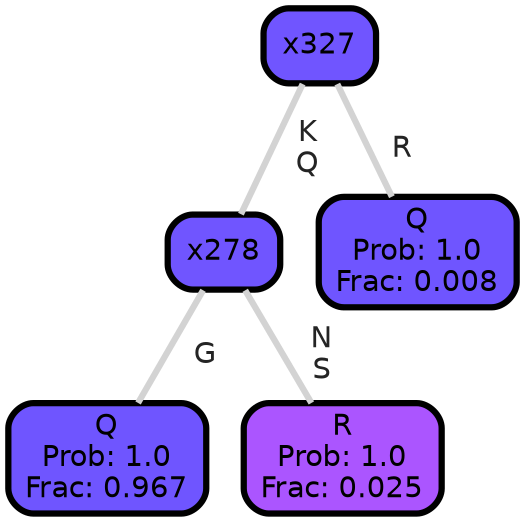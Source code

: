 graph Tree {
node [shape=box, style="filled, rounded",color="black",penwidth="3",fontcolor="black",                 fontname=helvetica] ;
graph [ranksep="0 equally", splines=straight,                 bgcolor=transparent, dpi=200] ;
edge [fontname=helvetica, fontweight=bold,fontcolor=grey14,color=lightgray] ;
0 [label="Q
Prob: 1.0
Frac: 0.967", fillcolor="#6f55ff"] ;
1 [label="x278", fillcolor="#7055ff"] ;
2 [label="R
Prob: 1.0
Frac: 0.025", fillcolor="#ab55ff"] ;
3 [label="x327", fillcolor="#7055ff"] ;
4 [label="Q
Prob: 1.0
Frac: 0.008", fillcolor="#6f55ff"] ;
1 -- 0 [label=" G",penwidth=3] ;
1 -- 2 [label=" N\n S",penwidth=3] ;
3 -- 1 [label=" K\n Q",penwidth=3] ;
3 -- 4 [label=" R",penwidth=3] ;
{rank = same;}}